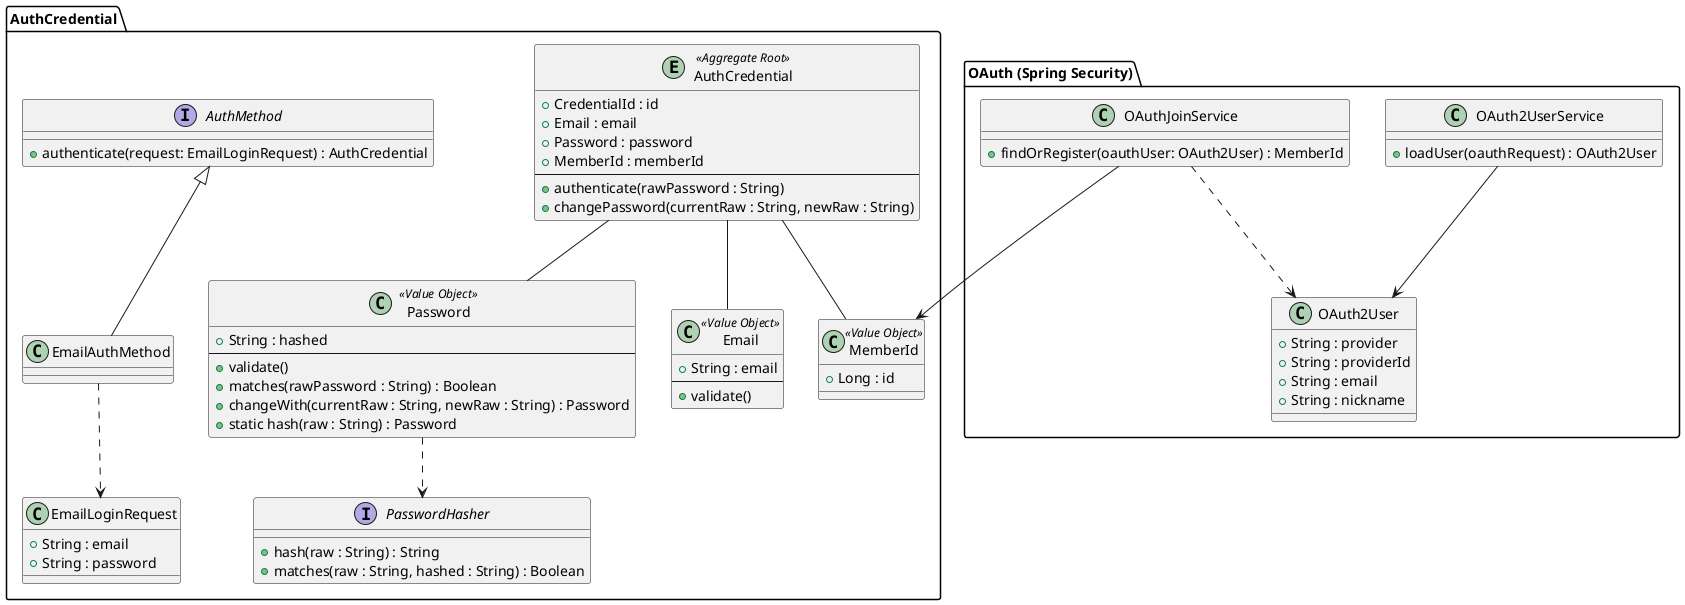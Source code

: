 @startuml
package "AuthCredential" {

  '== 내부 인증 도메인 ==
  entity AuthCredential <<Aggregate Root>> {
    +CredentialId : id
    +Email : email
    +Password : password
    +MemberId : memberId
    --
    +authenticate(rawPassword : String)
    +changePassword(currentRaw : String, newRaw : String)
  }

  class Password <<Value Object>> {
    +String : hashed
    --
    +validate()
    +matches(rawPassword : String) : Boolean
    +changeWith(currentRaw : String, newRaw : String) : Password
    +static hash(raw : String) : Password
  }

  class Email <<Value Object>> {
    +String : email
    --
    +validate()
  }

  class MemberId <<Value Object>> {
    +Long : id
  }

  interface PasswordHasher {
    +hash(raw : String) : String
    +matches(raw : String, hashed : String) : Boolean
  }

  AuthCredential -- Password
  AuthCredential -- Email
  AuthCredential -- MemberId
  Password ..> PasswordHasher

  '== 인증 전략 (이메일 로그인만 처리) ==
  interface AuthMethod {
    +authenticate(request: EmailLoginRequest) : AuthCredential
  }

  class EmailAuthMethod
  AuthMethod <|-- EmailAuthMethod
  EmailAuthMethod ..> EmailLoginRequest

  class EmailLoginRequest {
    +String : email
    +String : password
  }

}

package "OAuth (Spring Security)" {

  class OAuth2User {
    +String : provider
    +String : providerId
    +String : email
    +String : nickname
  }

  class OAuth2UserService {
    +loadUser(oauthRequest) : OAuth2User
  }

  class OAuthJoinService {
    +findOrRegister(oauthUser: OAuth2User) : MemberId
  }

  OAuth2UserService --> OAuth2User
  OAuthJoinService ..> OAuth2User
  OAuthJoinService --> MemberId
}
@enduml
